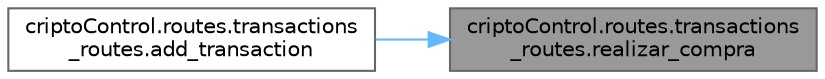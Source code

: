 digraph "criptoControl.routes.transactions_routes.realizar_compra"
{
 // LATEX_PDF_SIZE
  bgcolor="transparent";
  edge [fontname=Helvetica,fontsize=10,labelfontname=Helvetica,labelfontsize=10];
  node [fontname=Helvetica,fontsize=10,shape=box,height=0.2,width=0.4];
  rankdir="RL";
  Node1 [id="Node000001",label="criptoControl.routes.transactions\l_routes.realizar_compra",height=0.2,width=0.4,color="gray40", fillcolor="grey60", style="filled", fontcolor="black",tooltip=" "];
  Node1 -> Node2 [id="edge1_Node000001_Node000002",dir="back",color="steelblue1",style="solid",tooltip=" "];
  Node2 [id="Node000002",label="criptoControl.routes.transactions\l_routes.add_transaction",height=0.2,width=0.4,color="grey40", fillcolor="white", style="filled",URL="$namespacecripto_control_1_1routes_1_1transactions__routes.html#a0998e441a0d1093713d300edbb285ea1",tooltip=" "];
}
